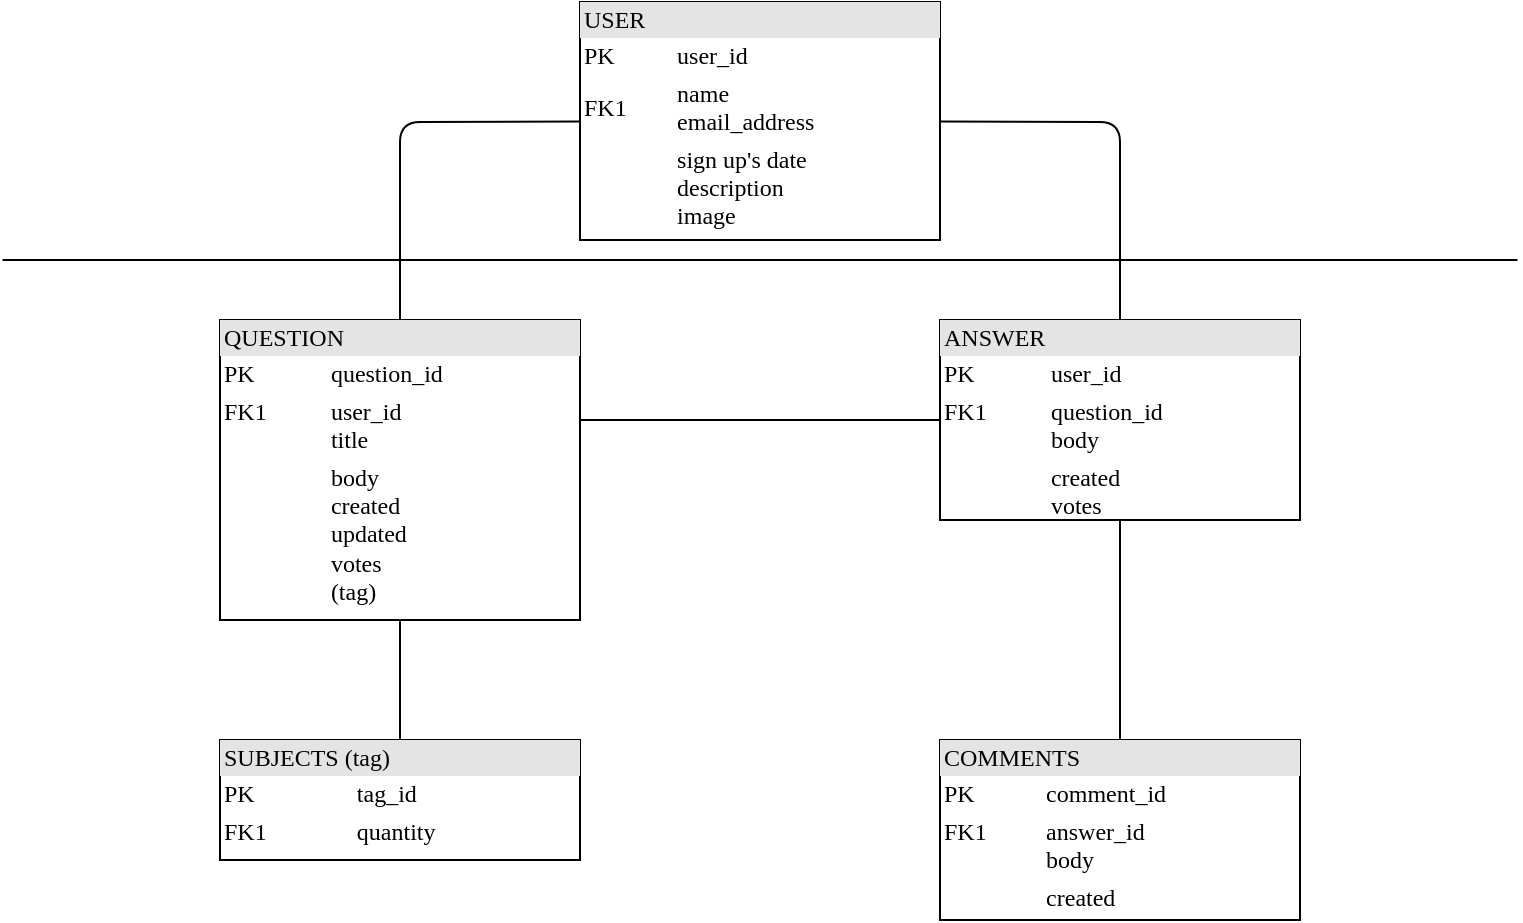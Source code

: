 <mxfile>
    <diagram name="Page-1" id="2ca16b54-16f6-2749-3443-fa8db7711227">
        <mxGraphModel dx="561" dy="559" grid="1" gridSize="10" guides="1" tooltips="1" connect="1" arrows="1" fold="1" page="1" pageScale="1" pageWidth="1100" pageHeight="850" background="none" math="0" shadow="0">
            <root>
                <mxCell id="0"/>
                <mxCell id="1" parent="0"/>
                <mxCell id="5" style="edgeStyle=none;html=1;entryX=0.5;entryY=0;entryDx=0;entryDy=0;fontColor=#030303;endArrow=none;endFill=0;" parent="1" source="2ed32ef02a7f4228-1" target="2" edge="1">
                    <mxGeometry relative="1" as="geometry">
                        <Array as="points">
                            <mxPoint x="270" y="141"/>
                        </Array>
                    </mxGeometry>
                </mxCell>
                <mxCell id="6" value="1" style="edgeLabel;html=1;align=center;verticalAlign=middle;resizable=0;points=[];fontColor=#FFFFFF;" parent="5" vertex="1" connectable="0">
                    <mxGeometry x="-0.291" relative="1" as="geometry">
                        <mxPoint x="267" y="-21" as="offset"/>
                    </mxGeometry>
                </mxCell>
                <mxCell id="8" value="N" style="edgeLabel;html=1;align=center;verticalAlign=middle;resizable=0;points=[];fontColor=#FFFFFF;" parent="5" vertex="1" connectable="0">
                    <mxGeometry x="0.809" y="-2" relative="1" as="geometry">
                        <mxPoint x="382" as="offset"/>
                    </mxGeometry>
                </mxCell>
                <mxCell id="9" style="edgeStyle=none;html=1;entryX=0.5;entryY=0;entryDx=0;entryDy=0;fontColor=#FFFFFF;endArrow=none;endFill=0;" parent="1" source="2ed32ef02a7f4228-1" target="3" edge="1">
                    <mxGeometry relative="1" as="geometry">
                        <Array as="points">
                            <mxPoint x="630" y="141"/>
                        </Array>
                    </mxGeometry>
                </mxCell>
                <mxCell id="2ed32ef02a7f4228-1" value="&lt;div style=&quot;box-sizing: border-box ; width: 100% ; background: #e4e4e4 ; padding: 2px&quot;&gt;&lt;font color=&quot;#030303&quot;&gt;USER&lt;/font&gt;&lt;/div&gt;&lt;table style=&quot;width: 100% ; font-size: 1em&quot; cellpadding=&quot;2&quot; cellspacing=&quot;0&quot;&gt;&lt;tbody&gt;&lt;tr&gt;&lt;td&gt;PK&lt;/td&gt;&lt;td&gt;user_id&lt;/td&gt;&lt;/tr&gt;&lt;tr&gt;&lt;td&gt;FK1&lt;/td&gt;&lt;td&gt;name&lt;br&gt;email_address&lt;br&gt;&lt;/td&gt;&lt;/tr&gt;&lt;tr&gt;&lt;td&gt;&lt;/td&gt;&lt;td&gt;sign up's date&lt;br&gt;description&lt;br&gt;image&lt;br&gt;&lt;br&gt;&lt;/td&gt;&lt;/tr&gt;&lt;/tbody&gt;&lt;/table&gt;" style="verticalAlign=top;align=left;overflow=fill;html=1;rounded=0;shadow=0;comic=0;labelBackgroundColor=none;strokeWidth=1;fontFamily=Verdana;fontSize=12;" parent="1" vertex="1">
                    <mxGeometry x="360" y="81" width="180" height="119" as="geometry"/>
                </mxCell>
                <mxCell id="14" style="edgeStyle=none;html=1;entryX=0.5;entryY=0;entryDx=0;entryDy=0;fontColor=#FFFFFF;endArrow=none;endFill=0;" parent="1" source="2" target="13" edge="1">
                    <mxGeometry relative="1" as="geometry"/>
                </mxCell>
                <mxCell id="15" value="N" style="edgeLabel;html=1;align=center;verticalAlign=middle;resizable=0;points=[];fontColor=#FFFFFF;" parent="14" vertex="1" connectable="0">
                    <mxGeometry x="0.56" relative="1" as="geometry">
                        <mxPoint x="-20" as="offset"/>
                    </mxGeometry>
                </mxCell>
                <mxCell id="17" style="edgeStyle=none;html=1;entryX=0;entryY=0.5;entryDx=0;entryDy=0;fontColor=#FFFFFF;endArrow=none;endFill=0;" parent="1" target="3" edge="1">
                    <mxGeometry relative="1" as="geometry">
                        <mxPoint x="360" y="290" as="sourcePoint"/>
                    </mxGeometry>
                </mxCell>
                <mxCell id="2" value="&lt;div style=&quot;box-sizing: border-box ; width: 100% ; background: #e4e4e4 ; padding: 2px&quot;&gt;&lt;font color=&quot;#030303&quot;&gt;QUESTION&lt;/font&gt;&lt;/div&gt;&lt;table style=&quot;width: 100% ; font-size: 1em&quot; cellpadding=&quot;2&quot; cellspacing=&quot;0&quot;&gt;&lt;tbody&gt;&lt;tr&gt;&lt;td&gt;PK&lt;/td&gt;&lt;td&gt;question_id&lt;/td&gt;&lt;/tr&gt;&lt;tr&gt;&lt;td&gt;FK1&lt;br&gt;&lt;br&gt;&lt;/td&gt;&lt;td&gt;user_id&lt;br&gt;title&lt;br&gt;&lt;/td&gt;&lt;/tr&gt;&lt;tr&gt;&lt;td&gt;&lt;/td&gt;&lt;td&gt;body&lt;br&gt;created&lt;br&gt;updated&lt;br&gt;votes&lt;br&gt;(tag)&lt;br&gt;&lt;br&gt;&lt;/td&gt;&lt;/tr&gt;&lt;/tbody&gt;&lt;/table&gt;" style="verticalAlign=top;align=left;overflow=fill;html=1;rounded=0;shadow=0;comic=0;labelBackgroundColor=none;strokeWidth=1;fontFamily=Verdana;fontSize=12;" parent="1" vertex="1">
                    <mxGeometry x="180" y="240" width="180" height="150" as="geometry"/>
                </mxCell>
                <mxCell id="22" style="edgeStyle=none;html=1;entryX=0.5;entryY=0;entryDx=0;entryDy=0;endArrow=none;endFill=0;" parent="1" source="3" target="21" edge="1">
                    <mxGeometry relative="1" as="geometry"/>
                </mxCell>
                <mxCell id="3" value="&lt;div style=&quot;box-sizing: border-box ; width: 100% ; background: #e4e4e4 ; padding: 2px&quot;&gt;&lt;font color=&quot;#030303&quot;&gt;ANSWER&lt;/font&gt;&lt;/div&gt;&lt;table style=&quot;width: 100% ; font-size: 1em&quot; cellpadding=&quot;2&quot; cellspacing=&quot;0&quot;&gt;&lt;tbody&gt;&lt;tr&gt;&lt;td&gt;PK&lt;/td&gt;&lt;td&gt;user_id&lt;/td&gt;&lt;/tr&gt;&lt;tr&gt;&lt;td&gt;FK1&lt;br&gt;&lt;br&gt;&lt;/td&gt;&lt;td&gt;question_id&lt;br&gt;body&lt;/td&gt;&lt;/tr&gt;&lt;tr&gt;&lt;td&gt;&lt;/td&gt;&lt;td&gt;created&lt;br&gt;votes&lt;br&gt;&lt;/td&gt;&lt;/tr&gt;&lt;/tbody&gt;&lt;/table&gt;" style="verticalAlign=top;align=left;overflow=fill;html=1;rounded=0;shadow=0;comic=0;labelBackgroundColor=none;strokeWidth=1;fontFamily=Verdana;fontSize=12;" parent="1" vertex="1">
                    <mxGeometry x="540" y="240" width="180" height="100" as="geometry"/>
                </mxCell>
                <mxCell id="10" value="1" style="edgeLabel;html=1;align=center;verticalAlign=middle;resizable=0;points=[];fontColor=#FFFFFF;" parent="1" vertex="1" connectable="0">
                    <mxGeometry x="380.0" y="269.996" as="geometry"/>
                </mxCell>
                <mxCell id="11" value="N" style="edgeLabel;html=1;align=center;verticalAlign=middle;resizable=0;points=[];fontColor=#FFFFFF;" parent="1" vertex="1" connectable="0">
                    <mxGeometry x="260" y="232.0" as="geometry">
                        <mxPoint x="-9" y="-12" as="offset"/>
                    </mxGeometry>
                </mxCell>
                <mxCell id="13" value="&lt;div style=&quot;box-sizing: border-box ; width: 100% ; background: #e4e4e4 ; padding: 2px&quot;&gt;&lt;font color=&quot;#030303&quot;&gt;SUBJECTS (tag)&amp;nbsp;&lt;/font&gt;&lt;/div&gt;&lt;table style=&quot;width: 100% ; font-size: 1em&quot; cellpadding=&quot;2&quot; cellspacing=&quot;0&quot;&gt;&lt;tbody&gt;&lt;tr&gt;&lt;td&gt;PK&lt;/td&gt;&lt;td&gt;tag_id&lt;/td&gt;&lt;/tr&gt;&lt;tr&gt;&lt;td&gt;FK1&lt;/td&gt;&lt;td&gt;quantity&lt;/td&gt;&lt;/tr&gt;&lt;/tbody&gt;&lt;/table&gt;" style="verticalAlign=top;align=left;overflow=fill;html=1;rounded=0;shadow=0;comic=0;labelBackgroundColor=none;strokeWidth=1;fontFamily=Verdana;fontSize=12;" parent="1" vertex="1">
                    <mxGeometry x="180" y="450" width="180" height="60" as="geometry"/>
                </mxCell>
                <mxCell id="16" value="N" style="edgeLabel;html=1;align=center;verticalAlign=middle;resizable=0;points=[];fontColor=#FFFFFF;" parent="1" vertex="1" connectable="0">
                    <mxGeometry x="250" y="380" as="geometry">
                        <mxPoint x="-3" y="29" as="offset"/>
                    </mxGeometry>
                </mxCell>
                <mxCell id="18" value="1" style="edgeLabel;html=1;align=center;verticalAlign=middle;resizable=0;points=[];fontColor=#FFFFFF;" parent="1" vertex="1" connectable="0">
                    <mxGeometry x="350.0" y="129.996" as="geometry"/>
                </mxCell>
                <mxCell id="20" value="N" style="edgeLabel;html=1;align=center;verticalAlign=middle;resizable=0;points=[];fontColor=#FFFFFF;" parent="1" vertex="1" connectable="0">
                    <mxGeometry x="510" y="270.0" as="geometry"/>
                </mxCell>
                <mxCell id="21" value="&lt;div style=&quot;box-sizing: border-box ; width: 100% ; background: #e4e4e4 ; padding: 2px&quot;&gt;&lt;font color=&quot;#030303&quot;&gt;COMMENTS&lt;/font&gt;&lt;/div&gt;&lt;table style=&quot;width: 100% ; font-size: 1em&quot; cellpadding=&quot;2&quot; cellspacing=&quot;0&quot;&gt;&lt;tbody&gt;&lt;tr&gt;&lt;td&gt;PK&lt;/td&gt;&lt;td&gt;comment_id&lt;/td&gt;&lt;/tr&gt;&lt;tr&gt;&lt;td&gt;FK1&lt;br&gt;&lt;br&gt;&lt;/td&gt;&lt;td&gt;answer_id&lt;br&gt;body&lt;/td&gt;&lt;/tr&gt;&lt;tr&gt;&lt;td&gt;&lt;/td&gt;&lt;td&gt;created&lt;br&gt;&lt;/td&gt;&lt;/tr&gt;&lt;/tbody&gt;&lt;/table&gt;" style="verticalAlign=top;align=left;overflow=fill;html=1;rounded=0;shadow=0;comic=0;labelBackgroundColor=none;strokeWidth=1;fontFamily=Verdana;fontSize=12;" parent="1" vertex="1">
                    <mxGeometry x="540" y="450" width="180" height="90" as="geometry"/>
                </mxCell>
                <mxCell id="23" value="1" style="edgeLabel;html=1;align=center;verticalAlign=middle;resizable=0;points=[];fontColor=#FFFFFF;" parent="1" vertex="1" connectable="0">
                    <mxGeometry x="650.0" y="359.996" as="geometry"/>
                </mxCell>
                <mxCell id="24" value="N" style="edgeLabel;html=1;align=center;verticalAlign=middle;resizable=0;points=[];fontColor=#FFFFFF;" parent="1" vertex="1" connectable="0">
                    <mxGeometry x="650" y="425.0" as="geometry"/>
                </mxCell>
                <mxCell id="26" value="" style="endArrow=none;html=1;" parent="1" edge="1">
                    <mxGeometry width="50" height="50" relative="1" as="geometry">
                        <mxPoint x="71.25" y="210" as="sourcePoint"/>
                        <mxPoint x="828.75" y="210" as="targetPoint"/>
                    </mxGeometry>
                </mxCell>
            </root>
        </mxGraphModel>
    </diagram>
    <diagram id="PqIJfWhnX1EUGkhaCW-s" name="Página-2">
        <mxGraphModel dx="982" dy="562" grid="1" gridSize="10" guides="1" tooltips="1" connect="1" arrows="1" fold="1" page="1" pageScale="1" pageWidth="827" pageHeight="1169" math="0" shadow="0">
            <root>
                <mxCell id="7dfPZgu9jbiaOfc0Uxny-0"/>
                <mxCell id="7dfPZgu9jbiaOfc0Uxny-1" parent="7dfPZgu9jbiaOfc0Uxny-0"/>
                <mxCell id="7dfPZgu9jbiaOfc0Uxny-11" style="edgeStyle=none;html=1;entryX=0;entryY=0.5;entryDx=0;entryDy=0;endArrow=none;endFill=0;" edge="1" parent="7dfPZgu9jbiaOfc0Uxny-1" source="7dfPZgu9jbiaOfc0Uxny-2" target="7dfPZgu9jbiaOfc0Uxny-7">
                    <mxGeometry relative="1" as="geometry"/>
                </mxCell>
                <mxCell id="JM7XuqE951Xiww1MJ1r4-22" style="edgeStyle=none;html=1;exitX=0.75;exitY=1;exitDx=0;exitDy=0;entryX=0;entryY=0.5;entryDx=0;entryDy=0;endArrow=none;endFill=0;" edge="1" parent="7dfPZgu9jbiaOfc0Uxny-1" source="7dfPZgu9jbiaOfc0Uxny-2" target="JM7XuqE951Xiww1MJ1r4-19">
                    <mxGeometry relative="1" as="geometry">
                        <Array as="points">
                            <mxPoint x="200" y="370"/>
                        </Array>
                    </mxGeometry>
                </mxCell>
                <mxCell id="7dfPZgu9jbiaOfc0Uxny-2" value="USER" style="rounded=0;whiteSpace=wrap;html=1;" vertex="1" parent="7dfPZgu9jbiaOfc0Uxny-1">
                    <mxGeometry x="110" y="130" width="120" height="60" as="geometry"/>
                </mxCell>
                <mxCell id="7dfPZgu9jbiaOfc0Uxny-15" style="edgeStyle=none;html=1;entryX=0;entryY=0.5;entryDx=0;entryDy=0;endArrow=none;endFill=0;" edge="1" parent="7dfPZgu9jbiaOfc0Uxny-1" source="7dfPZgu9jbiaOfc0Uxny-3" target="7dfPZgu9jbiaOfc0Uxny-10">
                    <mxGeometry relative="1" as="geometry"/>
                </mxCell>
                <mxCell id="7dfPZgu9jbiaOfc0Uxny-3" value="QUESTION" style="rounded=0;whiteSpace=wrap;html=1;" vertex="1" parent="7dfPZgu9jbiaOfc0Uxny-1">
                    <mxGeometry x="500" y="130" width="120" height="60" as="geometry"/>
                </mxCell>
                <mxCell id="7dfPZgu9jbiaOfc0Uxny-6" value="SUBJECT" style="rounded=0;whiteSpace=wrap;html=1;" vertex="1" parent="7dfPZgu9jbiaOfc0Uxny-1">
                    <mxGeometry x="670" y="280" width="120" height="60" as="geometry"/>
                </mxCell>
                <mxCell id="7dfPZgu9jbiaOfc0Uxny-14" style="edgeStyle=none;html=1;entryX=0;entryY=0.5;entryDx=0;entryDy=0;endArrow=none;endFill=0;" edge="1" parent="7dfPZgu9jbiaOfc0Uxny-1" source="7dfPZgu9jbiaOfc0Uxny-7" target="7dfPZgu9jbiaOfc0Uxny-3">
                    <mxGeometry relative="1" as="geometry"/>
                </mxCell>
                <mxCell id="JM7XuqE951Xiww1MJ1r4-12" style="edgeStyle=none;html=1;exitX=0;exitY=1;exitDx=0;exitDy=0;entryX=0;entryY=0.5;entryDx=0;entryDy=0;endArrow=none;endFill=0;startArrow=none;" edge="1" parent="7dfPZgu9jbiaOfc0Uxny-1" source="JM7XuqE951Xiww1MJ1r4-20" target="JM7XuqE951Xiww1MJ1r4-8">
                    <mxGeometry relative="1" as="geometry">
                        <Array as="points">
                            <mxPoint x="332" y="585"/>
                        </Array>
                    </mxGeometry>
                </mxCell>
                <mxCell id="7dfPZgu9jbiaOfc0Uxny-7" value="MAKE" style="rhombus;whiteSpace=wrap;html=1;" vertex="1" parent="7dfPZgu9jbiaOfc0Uxny-1">
                    <mxGeometry x="304" y="120" width="110" height="80" as="geometry"/>
                </mxCell>
                <mxCell id="7dfPZgu9jbiaOfc0Uxny-16" style="edgeStyle=none;html=1;entryX=0.5;entryY=0;entryDx=0;entryDy=0;endArrow=none;endFill=0;" edge="1" parent="7dfPZgu9jbiaOfc0Uxny-1" source="7dfPZgu9jbiaOfc0Uxny-10" target="7dfPZgu9jbiaOfc0Uxny-6">
                    <mxGeometry relative="1" as="geometry"/>
                </mxCell>
                <mxCell id="7dfPZgu9jbiaOfc0Uxny-10" value="BELONG" style="rhombus;whiteSpace=wrap;html=1;" vertex="1" parent="7dfPZgu9jbiaOfc0Uxny-1">
                    <mxGeometry x="675" y="120" width="110" height="80" as="geometry"/>
                </mxCell>
                <mxCell id="H99P0kHjfVc9DJkCsI7L-0" value="1" style="edgeLabel;html=1;align=center;verticalAlign=middle;resizable=0;points=[];fontColor=#FFFFFF;" vertex="1" connectable="0" parent="7dfPZgu9jbiaOfc0Uxny-1">
                    <mxGeometry x="330.0" y="139.996" as="geometry">
                        <mxPoint x="-83" y="10" as="offset"/>
                    </mxGeometry>
                </mxCell>
                <mxCell id="JM7XuqE951Xiww1MJ1r4-0" value="N" style="edgeLabel;html=1;align=center;verticalAlign=middle;resizable=0;points=[];fontColor=#FFFFFF;" vertex="1" connectable="0" parent="7dfPZgu9jbiaOfc0Uxny-1">
                    <mxGeometry x="490" y="160.0" as="geometry">
                        <mxPoint x="-9" y="-12" as="offset"/>
                    </mxGeometry>
                </mxCell>
                <mxCell id="JM7XuqE951Xiww1MJ1r4-1" value="N" style="edgeLabel;html=1;align=center;verticalAlign=middle;resizable=0;points=[];fontColor=#FFFFFF;" vertex="1" connectable="0" parent="7dfPZgu9jbiaOfc0Uxny-1">
                    <mxGeometry x="500" y="180.0" as="geometry">
                        <mxPoint x="208" y="85" as="offset"/>
                    </mxGeometry>
                </mxCell>
                <mxCell id="JM7XuqE951Xiww1MJ1r4-15" style="edgeStyle=none;html=1;entryX=0.5;entryY=0;entryDx=0;entryDy=0;endArrow=none;endFill=0;" edge="1" parent="7dfPZgu9jbiaOfc0Uxny-1" source="JM7XuqE951Xiww1MJ1r4-6" target="JM7XuqE951Xiww1MJ1r4-11">
                    <mxGeometry relative="1" as="geometry"/>
                </mxCell>
                <mxCell id="JM7XuqE951Xiww1MJ1r4-6" value="ANSWER" style="rounded=0;whiteSpace=wrap;html=1;" vertex="1" parent="7dfPZgu9jbiaOfc0Uxny-1">
                    <mxGeometry x="500" y="340" width="120" height="60" as="geometry"/>
                </mxCell>
                <mxCell id="JM7XuqE951Xiww1MJ1r4-8" value="COMMENTS" style="rounded=0;whiteSpace=wrap;html=1;" vertex="1" parent="7dfPZgu9jbiaOfc0Uxny-1">
                    <mxGeometry x="500" y="555" width="120" height="60" as="geometry"/>
                </mxCell>
                <mxCell id="JM7XuqE951Xiww1MJ1r4-13" style="edgeStyle=none;html=1;entryX=0.5;entryY=1;entryDx=0;entryDy=0;endArrow=none;endFill=0;" edge="1" parent="7dfPZgu9jbiaOfc0Uxny-1" source="JM7XuqE951Xiww1MJ1r4-10" target="7dfPZgu9jbiaOfc0Uxny-3">
                    <mxGeometry relative="1" as="geometry"/>
                </mxCell>
                <mxCell id="JM7XuqE951Xiww1MJ1r4-14" style="edgeStyle=none;html=1;entryX=0.5;entryY=0;entryDx=0;entryDy=0;endArrow=none;endFill=0;" edge="1" parent="7dfPZgu9jbiaOfc0Uxny-1" source="JM7XuqE951Xiww1MJ1r4-10" target="JM7XuqE951Xiww1MJ1r4-6">
                    <mxGeometry relative="1" as="geometry"/>
                </mxCell>
                <mxCell id="JM7XuqE951Xiww1MJ1r4-10" value="&lt;span&gt;RELATED TO&lt;/span&gt;" style="rhombus;whiteSpace=wrap;html=1;" vertex="1" parent="7dfPZgu9jbiaOfc0Uxny-1">
                    <mxGeometry x="505" y="230" width="110" height="80" as="geometry"/>
                </mxCell>
                <mxCell id="JM7XuqE951Xiww1MJ1r4-16" style="edgeStyle=none;html=1;entryX=0.5;entryY=0;entryDx=0;entryDy=0;endArrow=none;endFill=0;" edge="1" parent="7dfPZgu9jbiaOfc0Uxny-1" source="JM7XuqE951Xiww1MJ1r4-11" target="JM7XuqE951Xiww1MJ1r4-8">
                    <mxGeometry relative="1" as="geometry"/>
                </mxCell>
                <mxCell id="JM7XuqE951Xiww1MJ1r4-11" value="RELATED TO" style="rhombus;whiteSpace=wrap;html=1;" vertex="1" parent="7dfPZgu9jbiaOfc0Uxny-1">
                    <mxGeometry x="505" y="440" width="110" height="80" as="geometry"/>
                </mxCell>
                <mxCell id="JM7XuqE951Xiww1MJ1r4-17" value="N" style="edgeLabel;html=1;align=center;verticalAlign=middle;resizable=0;points=[];fontColor=#FFFFFF;" vertex="1" connectable="0" parent="7dfPZgu9jbiaOfc0Uxny-1">
                    <mxGeometry x="490" y="360.0" as="geometry">
                        <mxPoint x="-9" y="-12" as="offset"/>
                    </mxGeometry>
                </mxCell>
                <mxCell id="JM7XuqE951Xiww1MJ1r4-18" value="N" style="edgeLabel;html=1;align=center;verticalAlign=middle;resizable=0;points=[];fontColor=#FFFFFF;" vertex="1" connectable="0" parent="7dfPZgu9jbiaOfc0Uxny-1">
                    <mxGeometry x="510" y="180.0" as="geometry">
                        <mxPoint x="-33" y="388" as="offset"/>
                    </mxGeometry>
                </mxCell>
                <mxCell id="JM7XuqE951Xiww1MJ1r4-23" style="edgeStyle=none;html=1;exitX=1;exitY=0.5;exitDx=0;exitDy=0;entryX=0;entryY=0.5;entryDx=0;entryDy=0;endArrow=none;endFill=0;" edge="1" parent="7dfPZgu9jbiaOfc0Uxny-1" source="JM7XuqE951Xiww1MJ1r4-19" target="JM7XuqE951Xiww1MJ1r4-6">
                    <mxGeometry relative="1" as="geometry"/>
                </mxCell>
                <mxCell id="JM7XuqE951Xiww1MJ1r4-19" value="MAKE" style="rhombus;whiteSpace=wrap;html=1;" vertex="1" parent="7dfPZgu9jbiaOfc0Uxny-1">
                    <mxGeometry x="304" y="330" width="110" height="80" as="geometry"/>
                </mxCell>
                <mxCell id="JM7XuqE951Xiww1MJ1r4-20" value="MAKE" style="rhombus;whiteSpace=wrap;html=1;" vertex="1" parent="7dfPZgu9jbiaOfc0Uxny-1">
                    <mxGeometry x="290" y="545" width="110" height="80" as="geometry"/>
                </mxCell>
                <mxCell id="JM7XuqE951Xiww1MJ1r4-21" value="" style="edgeStyle=none;html=1;exitX=0.25;exitY=1;exitDx=0;exitDy=0;entryX=0;entryY=0.5;entryDx=0;entryDy=0;endArrow=none;endFill=0;" edge="1" parent="7dfPZgu9jbiaOfc0Uxny-1" source="7dfPZgu9jbiaOfc0Uxny-2" target="JM7XuqE951Xiww1MJ1r4-20">
                    <mxGeometry relative="1" as="geometry">
                        <mxPoint x="331.5" y="180.0" as="sourcePoint"/>
                        <mxPoint x="500" y="585" as="targetPoint"/>
                        <Array as="points">
                            <mxPoint x="140" y="585"/>
                        </Array>
                    </mxGeometry>
                </mxCell>
                <mxCell id="JM7XuqE951Xiww1MJ1r4-24" value="1" style="edgeLabel;html=1;align=center;verticalAlign=middle;resizable=0;points=[];fontColor=#FFFFFF;" vertex="1" connectable="0" parent="7dfPZgu9jbiaOfc0Uxny-1">
                    <mxGeometry x="304.0" y="199.996" as="geometry">
                        <mxPoint x="-83" y="10" as="offset"/>
                    </mxGeometry>
                </mxCell>
                <mxCell id="JM7XuqE951Xiww1MJ1r4-25" value="1" style="edgeLabel;html=1;align=center;verticalAlign=middle;resizable=0;points=[];fontColor=#FFFFFF;" vertex="1" connectable="0" parent="7dfPZgu9jbiaOfc0Uxny-1">
                    <mxGeometry x="240.0" y="199.996" as="geometry">
                        <mxPoint x="-83" y="10" as="offset"/>
                    </mxGeometry>
                </mxCell>
                <mxCell id="JM7XuqE951Xiww1MJ1r4-26" value="1" style="edgeLabel;html=1;align=center;verticalAlign=middle;resizable=0;points=[];fontColor=#FFFFFF;" vertex="1" connectable="0" parent="7dfPZgu9jbiaOfc0Uxny-1">
                    <mxGeometry x="505.0" y="179.996" as="geometry">
                        <mxPoint x="83" y="243" as="offset"/>
                    </mxGeometry>
                </mxCell>
                <mxCell id="JM7XuqE951Xiww1MJ1r4-28" value="N" style="edgeLabel;html=1;align=center;verticalAlign=middle;resizable=0;points=[];fontColor=#FFFFFF;" vertex="1" connectable="0" parent="7dfPZgu9jbiaOfc0Uxny-1">
                    <mxGeometry x="620" y="150.0" as="geometry">
                        <mxPoint x="-33" y="388" as="offset"/>
                    </mxGeometry>
                </mxCell>
                <mxCell id="JM7XuqE951Xiww1MJ1r4-29" value="1" style="edgeLabel;html=1;align=center;verticalAlign=middle;resizable=0;points=[];fontColor=#FFFFFF;" vertex="1" connectable="0" parent="7dfPZgu9jbiaOfc0Uxny-1">
                    <mxGeometry x="500.0" y="-30.004" as="geometry">
                        <mxPoint x="83" y="243" as="offset"/>
                    </mxGeometry>
                </mxCell>
                <mxCell id="JM7XuqE951Xiww1MJ1r4-30" value="N" style="edgeLabel;html=1;align=center;verticalAlign=middle;resizable=0;points=[];fontColor=#FFFFFF;" vertex="1" connectable="0" parent="7dfPZgu9jbiaOfc0Uxny-1">
                    <mxGeometry x="620" y="-70.0" as="geometry">
                        <mxPoint x="-33" y="388" as="offset"/>
                    </mxGeometry>
                </mxCell>
                <mxCell id="JM7XuqE951Xiww1MJ1r4-32" value="N" style="edgeLabel;html=1;align=center;verticalAlign=middle;resizable=0;points=[];fontColor=#FFFFFF;" vertex="1" connectable="0" parent="7dfPZgu9jbiaOfc0Uxny-1">
                    <mxGeometry x="430" y="60.0" as="geometry">
                        <mxPoint x="208" y="85" as="offset"/>
                    </mxGeometry>
                </mxCell>
            </root>
        </mxGraphModel>
    </diagram>
</mxfile>